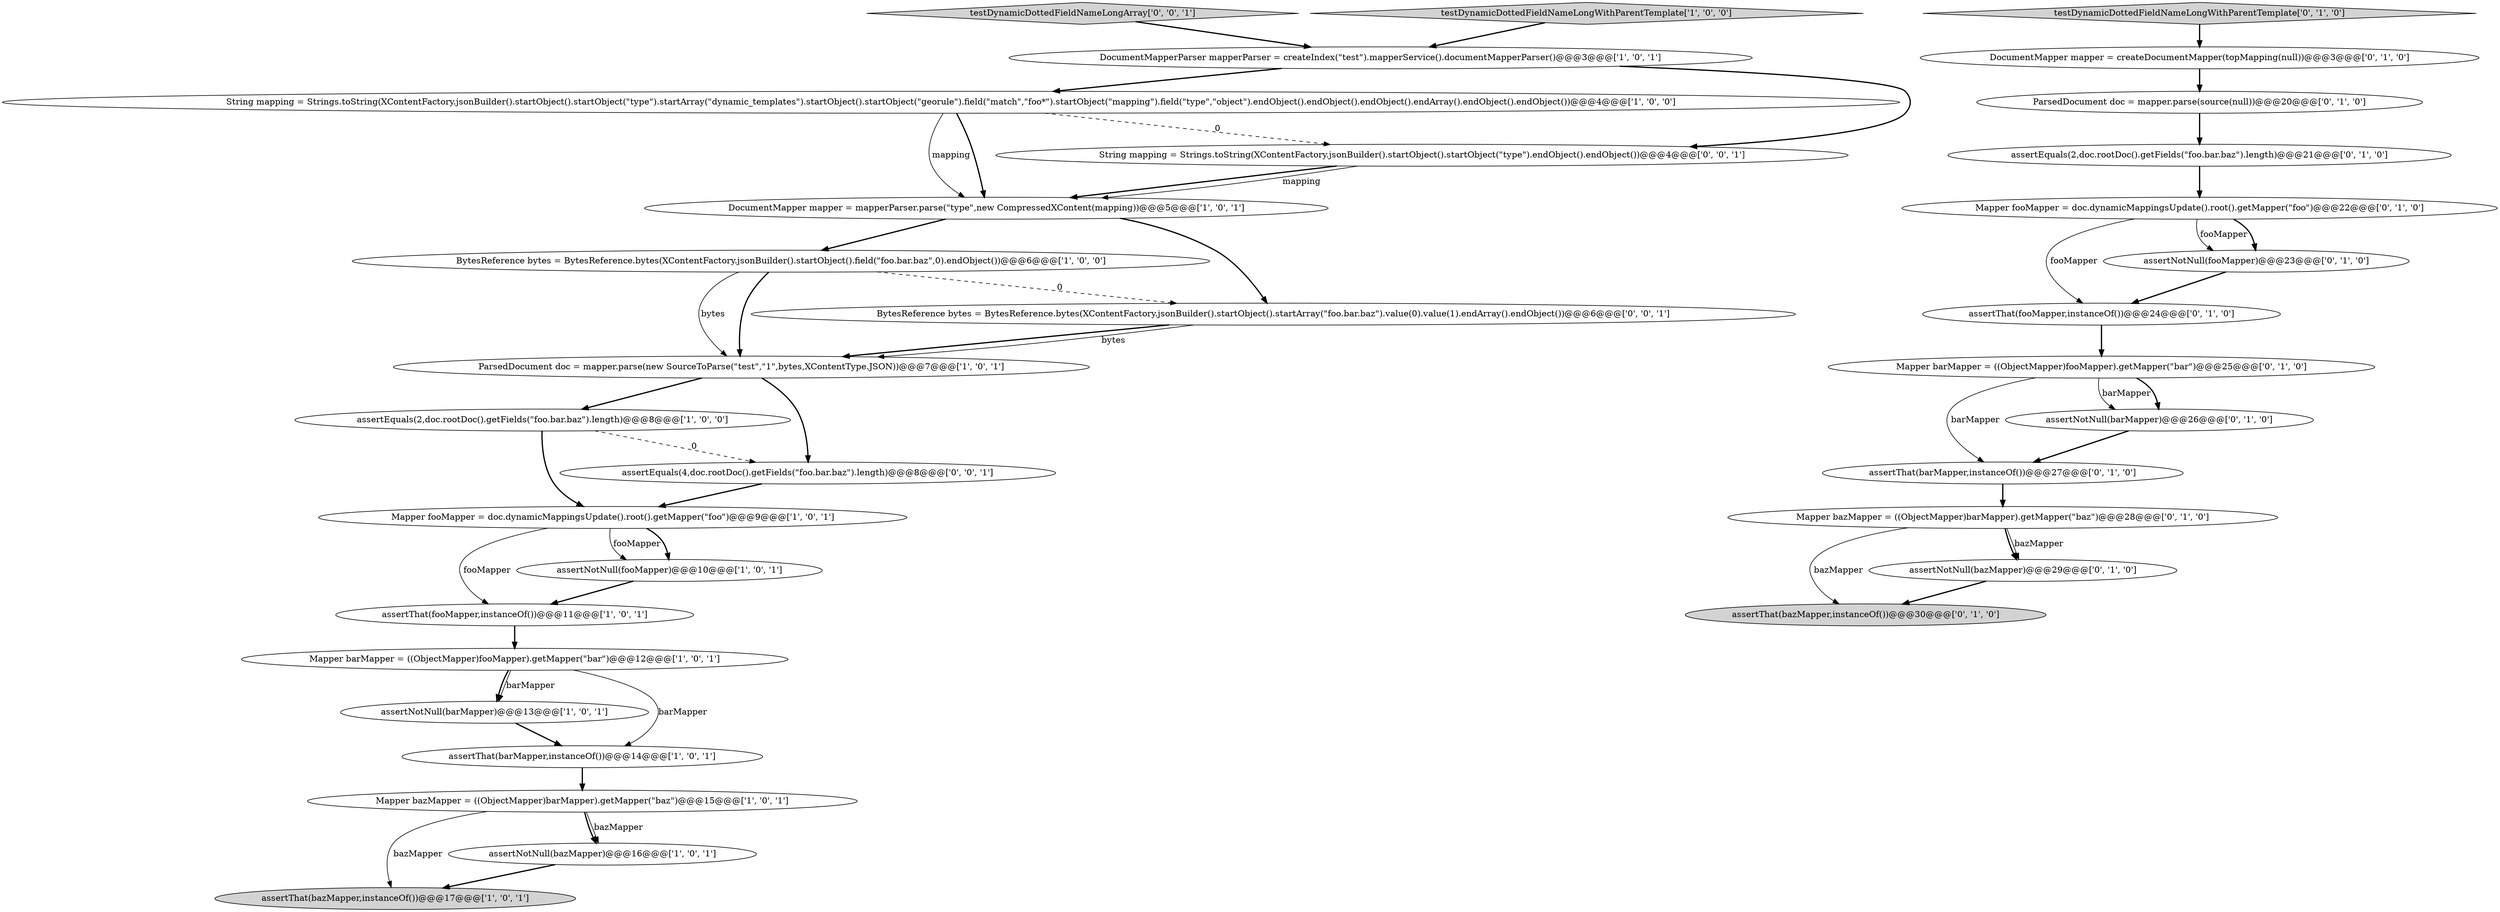 digraph {
6 [style = filled, label = "String mapping = Strings.toString(XContentFactory.jsonBuilder().startObject().startObject(\"type\").startArray(\"dynamic_templates\").startObject().startObject(\"georule\").field(\"match\",\"foo*\").startObject(\"mapping\").field(\"type\",\"object\").endObject().endObject().endObject().endArray().endObject().endObject())@@@4@@@['1', '0', '0']", fillcolor = white, shape = ellipse image = "AAA0AAABBB1BBB"];
10 [style = filled, label = "Mapper bazMapper = ((ObjectMapper)barMapper).getMapper(\"baz\")@@@15@@@['1', '0', '1']", fillcolor = white, shape = ellipse image = "AAA0AAABBB1BBB"];
13 [style = filled, label = "assertNotNull(barMapper)@@@13@@@['1', '0', '1']", fillcolor = white, shape = ellipse image = "AAA0AAABBB1BBB"];
28 [style = filled, label = "assertThat(barMapper,instanceOf())@@@27@@@['0', '1', '0']", fillcolor = white, shape = ellipse image = "AAA0AAABBB2BBB"];
32 [style = filled, label = "String mapping = Strings.toString(XContentFactory.jsonBuilder().startObject().startObject(\"type\").endObject().endObject())@@@4@@@['0', '0', '1']", fillcolor = white, shape = ellipse image = "AAA0AAABBB3BBB"];
2 [style = filled, label = "Mapper fooMapper = doc.dynamicMappingsUpdate().root().getMapper(\"foo\")@@@9@@@['1', '0', '1']", fillcolor = white, shape = ellipse image = "AAA0AAABBB1BBB"];
26 [style = filled, label = "DocumentMapper mapper = createDocumentMapper(topMapping(null))@@@3@@@['0', '1', '0']", fillcolor = white, shape = ellipse image = "AAA0AAABBB2BBB"];
9 [style = filled, label = "ParsedDocument doc = mapper.parse(new SourceToParse(\"test\",\"1\",bytes,XContentType.JSON))@@@7@@@['1', '0', '1']", fillcolor = white, shape = ellipse image = "AAA0AAABBB1BBB"];
5 [style = filled, label = "DocumentMapperParser mapperParser = createIndex(\"test\").mapperService().documentMapperParser()@@@3@@@['1', '0', '1']", fillcolor = white, shape = ellipse image = "AAA0AAABBB1BBB"];
0 [style = filled, label = "assertThat(bazMapper,instanceOf())@@@17@@@['1', '0', '1']", fillcolor = lightgray, shape = ellipse image = "AAA0AAABBB1BBB"];
1 [style = filled, label = "DocumentMapper mapper = mapperParser.parse(\"type\",new CompressedXContent(mapping))@@@5@@@['1', '0', '1']", fillcolor = white, shape = ellipse image = "AAA0AAABBB1BBB"];
3 [style = filled, label = "assertThat(fooMapper,instanceOf())@@@11@@@['1', '0', '1']", fillcolor = white, shape = ellipse image = "AAA0AAABBB1BBB"];
15 [style = filled, label = "assertNotNull(fooMapper)@@@10@@@['1', '0', '1']", fillcolor = white, shape = ellipse image = "AAA0AAABBB1BBB"];
21 [style = filled, label = "testDynamicDottedFieldNameLongWithParentTemplate['0', '1', '0']", fillcolor = lightgray, shape = diamond image = "AAA0AAABBB2BBB"];
11 [style = filled, label = "assertEquals(2,doc.rootDoc().getFields(\"foo.bar.baz\").length)@@@8@@@['1', '0', '0']", fillcolor = white, shape = ellipse image = "AAA0AAABBB1BBB"];
17 [style = filled, label = "assertThat(fooMapper,instanceOf())@@@24@@@['0', '1', '0']", fillcolor = white, shape = ellipse image = "AAA0AAABBB2BBB"];
24 [style = filled, label = "Mapper fooMapper = doc.dynamicMappingsUpdate().root().getMapper(\"foo\")@@@22@@@['0', '1', '0']", fillcolor = white, shape = ellipse image = "AAA0AAABBB2BBB"];
18 [style = filled, label = "ParsedDocument doc = mapper.parse(source(null))@@@20@@@['0', '1', '0']", fillcolor = white, shape = ellipse image = "AAA1AAABBB2BBB"];
23 [style = filled, label = "assertThat(bazMapper,instanceOf())@@@30@@@['0', '1', '0']", fillcolor = lightgray, shape = ellipse image = "AAA0AAABBB2BBB"];
25 [style = filled, label = "Mapper barMapper = ((ObjectMapper)fooMapper).getMapper(\"bar\")@@@25@@@['0', '1', '0']", fillcolor = white, shape = ellipse image = "AAA0AAABBB2BBB"];
22 [style = filled, label = "assertNotNull(barMapper)@@@26@@@['0', '1', '0']", fillcolor = white, shape = ellipse image = "AAA0AAABBB2BBB"];
30 [style = filled, label = "testDynamicDottedFieldNameLongArray['0', '0', '1']", fillcolor = lightgray, shape = diamond image = "AAA0AAABBB3BBB"];
14 [style = filled, label = "BytesReference bytes = BytesReference.bytes(XContentFactory.jsonBuilder().startObject().field(\"foo.bar.baz\",0).endObject())@@@6@@@['1', '0', '0']", fillcolor = white, shape = ellipse image = "AAA0AAABBB1BBB"];
12 [style = filled, label = "Mapper barMapper = ((ObjectMapper)fooMapper).getMapper(\"bar\")@@@12@@@['1', '0', '1']", fillcolor = white, shape = ellipse image = "AAA0AAABBB1BBB"];
27 [style = filled, label = "assertEquals(2,doc.rootDoc().getFields(\"foo.bar.baz\").length)@@@21@@@['0', '1', '0']", fillcolor = white, shape = ellipse image = "AAA0AAABBB2BBB"];
31 [style = filled, label = "assertEquals(4,doc.rootDoc().getFields(\"foo.bar.baz\").length)@@@8@@@['0', '0', '1']", fillcolor = white, shape = ellipse image = "AAA0AAABBB3BBB"];
29 [style = filled, label = "BytesReference bytes = BytesReference.bytes(XContentFactory.jsonBuilder().startObject().startArray(\"foo.bar.baz\").value(0).value(1).endArray().endObject())@@@6@@@['0', '0', '1']", fillcolor = white, shape = ellipse image = "AAA0AAABBB3BBB"];
8 [style = filled, label = "assertThat(barMapper,instanceOf())@@@14@@@['1', '0', '1']", fillcolor = white, shape = ellipse image = "AAA0AAABBB1BBB"];
16 [style = filled, label = "assertNotNull(fooMapper)@@@23@@@['0', '1', '0']", fillcolor = white, shape = ellipse image = "AAA0AAABBB2BBB"];
19 [style = filled, label = "assertNotNull(bazMapper)@@@29@@@['0', '1', '0']", fillcolor = white, shape = ellipse image = "AAA0AAABBB2BBB"];
7 [style = filled, label = "testDynamicDottedFieldNameLongWithParentTemplate['1', '0', '0']", fillcolor = lightgray, shape = diamond image = "AAA0AAABBB1BBB"];
4 [style = filled, label = "assertNotNull(bazMapper)@@@16@@@['1', '0', '1']", fillcolor = white, shape = ellipse image = "AAA0AAABBB1BBB"];
20 [style = filled, label = "Mapper bazMapper = ((ObjectMapper)barMapper).getMapper(\"baz\")@@@28@@@['0', '1', '0']", fillcolor = white, shape = ellipse image = "AAA0AAABBB2BBB"];
29->9 [style = bold, label=""];
11->31 [style = dashed, label="0"];
14->9 [style = solid, label="bytes"];
26->18 [style = bold, label=""];
9->11 [style = bold, label=""];
24->17 [style = solid, label="fooMapper"];
28->20 [style = bold, label=""];
9->31 [style = bold, label=""];
6->32 [style = dashed, label="0"];
2->3 [style = solid, label="fooMapper"];
14->29 [style = dashed, label="0"];
1->29 [style = bold, label=""];
14->9 [style = bold, label=""];
24->16 [style = solid, label="fooMapper"];
5->32 [style = bold, label=""];
19->23 [style = bold, label=""];
1->14 [style = bold, label=""];
11->2 [style = bold, label=""];
12->13 [style = bold, label=""];
20->19 [style = bold, label=""];
32->1 [style = bold, label=""];
6->1 [style = solid, label="mapping"];
27->24 [style = bold, label=""];
25->28 [style = solid, label="barMapper"];
25->22 [style = solid, label="barMapper"];
3->12 [style = bold, label=""];
10->4 [style = bold, label=""];
24->16 [style = bold, label=""];
21->26 [style = bold, label=""];
22->28 [style = bold, label=""];
30->5 [style = bold, label=""];
31->2 [style = bold, label=""];
15->3 [style = bold, label=""];
7->5 [style = bold, label=""];
16->17 [style = bold, label=""];
10->4 [style = solid, label="bazMapper"];
10->0 [style = solid, label="bazMapper"];
13->8 [style = bold, label=""];
20->23 [style = solid, label="bazMapper"];
29->9 [style = solid, label="bytes"];
18->27 [style = bold, label=""];
5->6 [style = bold, label=""];
25->22 [style = bold, label=""];
6->1 [style = bold, label=""];
2->15 [style = solid, label="fooMapper"];
2->15 [style = bold, label=""];
8->10 [style = bold, label=""];
12->8 [style = solid, label="barMapper"];
32->1 [style = solid, label="mapping"];
4->0 [style = bold, label=""];
17->25 [style = bold, label=""];
20->19 [style = solid, label="bazMapper"];
12->13 [style = solid, label="barMapper"];
}
